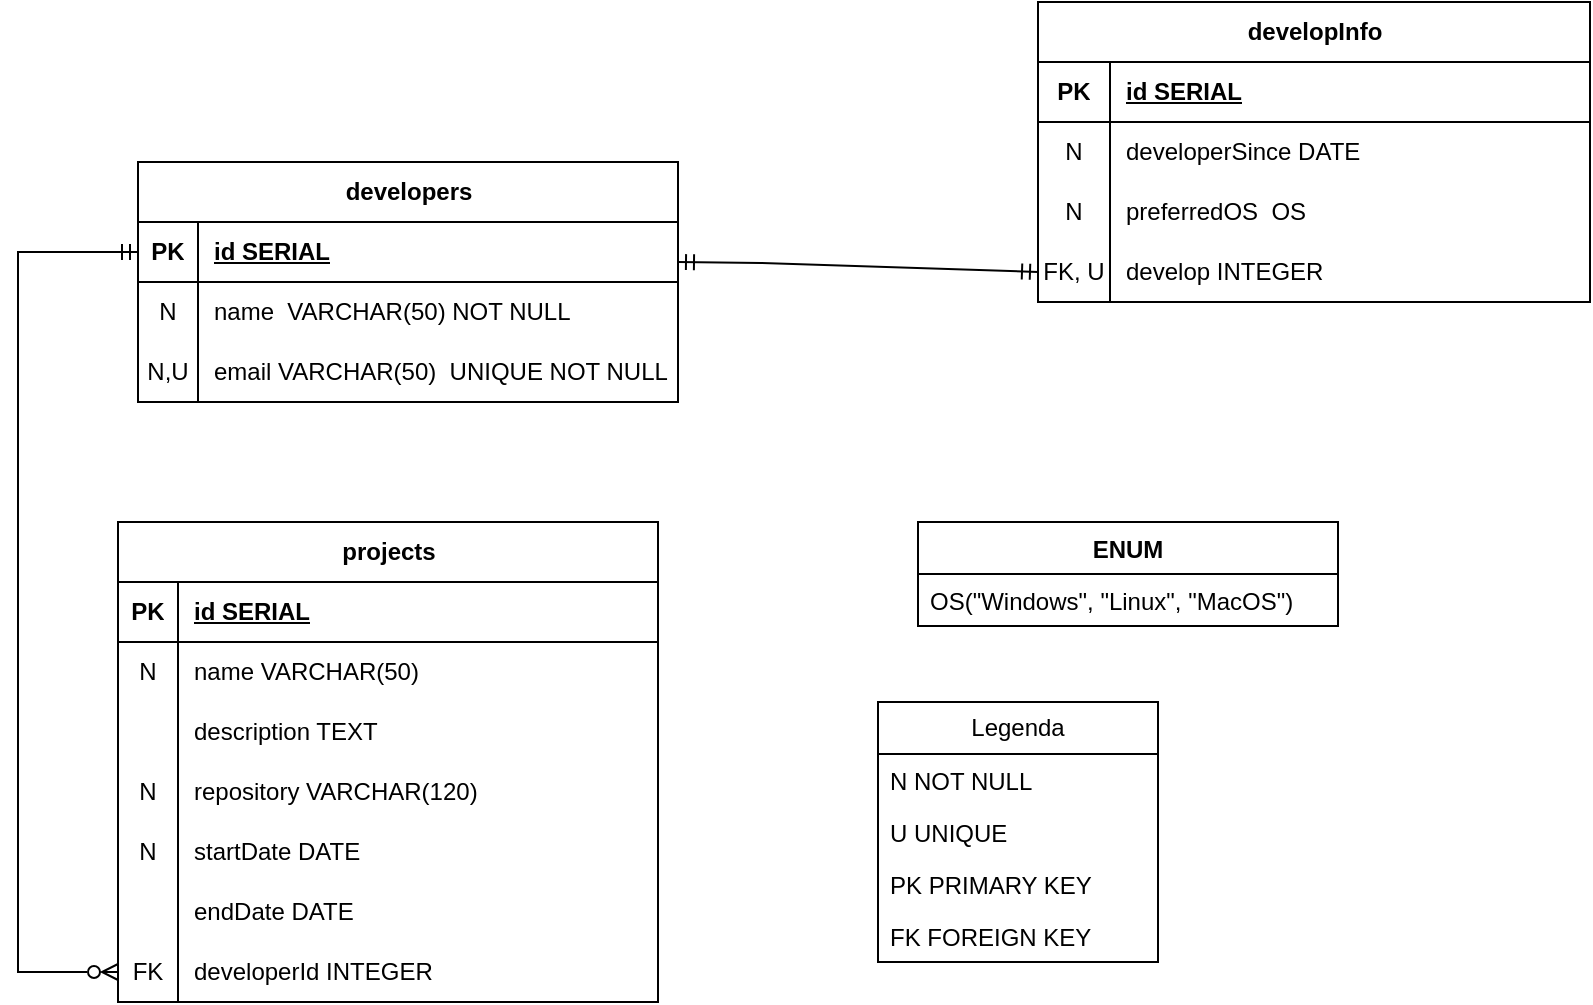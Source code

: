 <mxfile version="21.3.7" type="github">
  <diagram name="Página-1" id="qRXzVIsyfA_riDhHCWzU">
    <mxGraphModel dx="1408" dy="756" grid="1" gridSize="10" guides="1" tooltips="1" connect="1" arrows="1" fold="1" page="1" pageScale="1" pageWidth="827" pageHeight="1169" math="0" shadow="0">
      <root>
        <mxCell id="0" />
        <mxCell id="1" parent="0" />
        <mxCell id="hGeNGTA0IzrJumIQv7Sc-45" style="edgeStyle=none;rounded=0;orthogonalLoop=1;jettySize=auto;html=1;startArrow=ERmandOne;startFill=0;endArrow=ERmandOne;endFill=0;exitX=1;exitY=0.667;exitDx=0;exitDy=0;entryX=0;entryY=0.5;entryDx=0;entryDy=0;exitPerimeter=0;" edge="1" parent="1" source="hGeNGTA0IzrJumIQv7Sc-74" target="hGeNGTA0IzrJumIQv7Sc-57">
          <mxGeometry relative="1" as="geometry">
            <mxPoint x="510" y="230" as="targetPoint" />
            <mxPoint x="300" y="230" as="sourcePoint" />
            <Array as="points">
              <mxPoint x="401.5" y="230.5" />
            </Array>
          </mxGeometry>
        </mxCell>
        <mxCell id="hGeNGTA0IzrJumIQv7Sc-47" value="developInfo" style="shape=table;startSize=30;container=1;collapsible=1;childLayout=tableLayout;fixedRows=1;rowLines=0;fontStyle=1;align=center;resizeLast=1;html=1;" vertex="1" parent="1">
          <mxGeometry x="540" y="100" width="276" height="150" as="geometry" />
        </mxCell>
        <mxCell id="hGeNGTA0IzrJumIQv7Sc-48" value="" style="shape=tableRow;horizontal=0;startSize=0;swimlaneHead=0;swimlaneBody=0;fillColor=none;collapsible=0;dropTarget=0;points=[[0,0.5],[1,0.5]];portConstraint=eastwest;top=0;left=0;right=0;bottom=1;" vertex="1" parent="hGeNGTA0IzrJumIQv7Sc-47">
          <mxGeometry y="30" width="276" height="30" as="geometry" />
        </mxCell>
        <mxCell id="hGeNGTA0IzrJumIQv7Sc-49" value="PK" style="shape=partialRectangle;connectable=0;fillColor=none;top=0;left=0;bottom=0;right=0;fontStyle=1;overflow=hidden;whiteSpace=wrap;html=1;" vertex="1" parent="hGeNGTA0IzrJumIQv7Sc-48">
          <mxGeometry width="36" height="30" as="geometry">
            <mxRectangle width="36" height="30" as="alternateBounds" />
          </mxGeometry>
        </mxCell>
        <mxCell id="hGeNGTA0IzrJumIQv7Sc-50" value="id SERIAL" style="shape=partialRectangle;connectable=0;fillColor=none;top=0;left=0;bottom=0;right=0;align=left;spacingLeft=6;fontStyle=5;overflow=hidden;whiteSpace=wrap;html=1;" vertex="1" parent="hGeNGTA0IzrJumIQv7Sc-48">
          <mxGeometry x="36" width="240" height="30" as="geometry">
            <mxRectangle width="240" height="30" as="alternateBounds" />
          </mxGeometry>
        </mxCell>
        <mxCell id="hGeNGTA0IzrJumIQv7Sc-51" value="" style="shape=tableRow;horizontal=0;startSize=0;swimlaneHead=0;swimlaneBody=0;fillColor=none;collapsible=0;dropTarget=0;points=[[0,0.5],[1,0.5]];portConstraint=eastwest;top=0;left=0;right=0;bottom=0;" vertex="1" parent="hGeNGTA0IzrJumIQv7Sc-47">
          <mxGeometry y="60" width="276" height="30" as="geometry" />
        </mxCell>
        <mxCell id="hGeNGTA0IzrJumIQv7Sc-52" value="N" style="shape=partialRectangle;connectable=0;fillColor=none;top=0;left=0;bottom=0;right=0;editable=1;overflow=hidden;whiteSpace=wrap;html=1;" vertex="1" parent="hGeNGTA0IzrJumIQv7Sc-51">
          <mxGeometry width="36" height="30" as="geometry">
            <mxRectangle width="36" height="30" as="alternateBounds" />
          </mxGeometry>
        </mxCell>
        <mxCell id="hGeNGTA0IzrJumIQv7Sc-53" value="developerSince DATE&amp;nbsp;" style="shape=partialRectangle;connectable=0;fillColor=none;top=0;left=0;bottom=0;right=0;align=left;spacingLeft=6;overflow=hidden;whiteSpace=wrap;html=1;" vertex="1" parent="hGeNGTA0IzrJumIQv7Sc-51">
          <mxGeometry x="36" width="240" height="30" as="geometry">
            <mxRectangle width="240" height="30" as="alternateBounds" />
          </mxGeometry>
        </mxCell>
        <mxCell id="hGeNGTA0IzrJumIQv7Sc-54" value="" style="shape=tableRow;horizontal=0;startSize=0;swimlaneHead=0;swimlaneBody=0;fillColor=none;collapsible=0;dropTarget=0;points=[[0,0.5],[1,0.5]];portConstraint=eastwest;top=0;left=0;right=0;bottom=0;" vertex="1" parent="hGeNGTA0IzrJumIQv7Sc-47">
          <mxGeometry y="90" width="276" height="30" as="geometry" />
        </mxCell>
        <mxCell id="hGeNGTA0IzrJumIQv7Sc-55" value="N" style="shape=partialRectangle;connectable=0;fillColor=none;top=0;left=0;bottom=0;right=0;editable=1;overflow=hidden;whiteSpace=wrap;html=1;" vertex="1" parent="hGeNGTA0IzrJumIQv7Sc-54">
          <mxGeometry width="36" height="30" as="geometry">
            <mxRectangle width="36" height="30" as="alternateBounds" />
          </mxGeometry>
        </mxCell>
        <mxCell id="hGeNGTA0IzrJumIQv7Sc-56" value="preferredOS&amp;nbsp; OS&amp;nbsp;" style="shape=partialRectangle;connectable=0;fillColor=none;top=0;left=0;bottom=0;right=0;align=left;spacingLeft=6;overflow=hidden;whiteSpace=wrap;html=1;" vertex="1" parent="hGeNGTA0IzrJumIQv7Sc-54">
          <mxGeometry x="36" width="240" height="30" as="geometry">
            <mxRectangle width="240" height="30" as="alternateBounds" />
          </mxGeometry>
        </mxCell>
        <mxCell id="hGeNGTA0IzrJumIQv7Sc-57" value="" style="shape=tableRow;horizontal=0;startSize=0;swimlaneHead=0;swimlaneBody=0;fillColor=none;collapsible=0;dropTarget=0;points=[[0,0.5],[1,0.5]];portConstraint=eastwest;top=0;left=0;right=0;bottom=0;" vertex="1" parent="hGeNGTA0IzrJumIQv7Sc-47">
          <mxGeometry y="120" width="276" height="30" as="geometry" />
        </mxCell>
        <mxCell id="hGeNGTA0IzrJumIQv7Sc-58" value="FK, U" style="shape=partialRectangle;connectable=0;fillColor=none;top=0;left=0;bottom=0;right=0;editable=1;overflow=hidden;whiteSpace=wrap;html=1;" vertex="1" parent="hGeNGTA0IzrJumIQv7Sc-57">
          <mxGeometry width="36" height="30" as="geometry">
            <mxRectangle width="36" height="30" as="alternateBounds" />
          </mxGeometry>
        </mxCell>
        <mxCell id="hGeNGTA0IzrJumIQv7Sc-59" value="develop INTEGER&amp;nbsp;" style="shape=partialRectangle;connectable=0;fillColor=none;top=0;left=0;bottom=0;right=0;align=left;spacingLeft=6;overflow=hidden;whiteSpace=wrap;html=1;" vertex="1" parent="hGeNGTA0IzrJumIQv7Sc-57">
          <mxGeometry x="36" width="240" height="30" as="geometry">
            <mxRectangle width="240" height="30" as="alternateBounds" />
          </mxGeometry>
        </mxCell>
        <mxCell id="hGeNGTA0IzrJumIQv7Sc-60" value="projects" style="shape=table;startSize=30;container=1;collapsible=1;childLayout=tableLayout;fixedRows=1;rowLines=0;fontStyle=1;align=center;resizeLast=1;html=1;" vertex="1" parent="1">
          <mxGeometry x="80" y="360" width="270" height="240" as="geometry" />
        </mxCell>
        <mxCell id="hGeNGTA0IzrJumIQv7Sc-61" value="" style="shape=tableRow;horizontal=0;startSize=0;swimlaneHead=0;swimlaneBody=0;fillColor=none;collapsible=0;dropTarget=0;points=[[0,0.5],[1,0.5]];portConstraint=eastwest;top=0;left=0;right=0;bottom=1;" vertex="1" parent="hGeNGTA0IzrJumIQv7Sc-60">
          <mxGeometry y="30" width="270" height="30" as="geometry" />
        </mxCell>
        <mxCell id="hGeNGTA0IzrJumIQv7Sc-62" value="PK" style="shape=partialRectangle;connectable=0;fillColor=none;top=0;left=0;bottom=0;right=0;fontStyle=1;overflow=hidden;whiteSpace=wrap;html=1;" vertex="1" parent="hGeNGTA0IzrJumIQv7Sc-61">
          <mxGeometry width="30" height="30" as="geometry">
            <mxRectangle width="30" height="30" as="alternateBounds" />
          </mxGeometry>
        </mxCell>
        <mxCell id="hGeNGTA0IzrJumIQv7Sc-63" value="id SERIAL" style="shape=partialRectangle;connectable=0;fillColor=none;top=0;left=0;bottom=0;right=0;align=left;spacingLeft=6;fontStyle=5;overflow=hidden;whiteSpace=wrap;html=1;" vertex="1" parent="hGeNGTA0IzrJumIQv7Sc-61">
          <mxGeometry x="30" width="240" height="30" as="geometry">
            <mxRectangle width="240" height="30" as="alternateBounds" />
          </mxGeometry>
        </mxCell>
        <mxCell id="hGeNGTA0IzrJumIQv7Sc-64" value="" style="shape=tableRow;horizontal=0;startSize=0;swimlaneHead=0;swimlaneBody=0;fillColor=none;collapsible=0;dropTarget=0;points=[[0,0.5],[1,0.5]];portConstraint=eastwest;top=0;left=0;right=0;bottom=0;" vertex="1" parent="hGeNGTA0IzrJumIQv7Sc-60">
          <mxGeometry y="60" width="270" height="30" as="geometry" />
        </mxCell>
        <mxCell id="hGeNGTA0IzrJumIQv7Sc-65" value="N" style="shape=partialRectangle;connectable=0;fillColor=none;top=0;left=0;bottom=0;right=0;editable=1;overflow=hidden;whiteSpace=wrap;html=1;" vertex="1" parent="hGeNGTA0IzrJumIQv7Sc-64">
          <mxGeometry width="30" height="30" as="geometry">
            <mxRectangle width="30" height="30" as="alternateBounds" />
          </mxGeometry>
        </mxCell>
        <mxCell id="hGeNGTA0IzrJumIQv7Sc-66" value="name VARCHAR(50)&amp;nbsp;" style="shape=partialRectangle;connectable=0;fillColor=none;top=0;left=0;bottom=0;right=0;align=left;spacingLeft=6;overflow=hidden;whiteSpace=wrap;html=1;" vertex="1" parent="hGeNGTA0IzrJumIQv7Sc-64">
          <mxGeometry x="30" width="240" height="30" as="geometry">
            <mxRectangle width="240" height="30" as="alternateBounds" />
          </mxGeometry>
        </mxCell>
        <mxCell id="hGeNGTA0IzrJumIQv7Sc-67" value="" style="shape=tableRow;horizontal=0;startSize=0;swimlaneHead=0;swimlaneBody=0;fillColor=none;collapsible=0;dropTarget=0;points=[[0,0.5],[1,0.5]];portConstraint=eastwest;top=0;left=0;right=0;bottom=0;" vertex="1" parent="hGeNGTA0IzrJumIQv7Sc-60">
          <mxGeometry y="90" width="270" height="30" as="geometry" />
        </mxCell>
        <mxCell id="hGeNGTA0IzrJumIQv7Sc-68" value="" style="shape=partialRectangle;connectable=0;fillColor=none;top=0;left=0;bottom=0;right=0;editable=1;overflow=hidden;whiteSpace=wrap;html=1;" vertex="1" parent="hGeNGTA0IzrJumIQv7Sc-67">
          <mxGeometry width="30" height="30" as="geometry">
            <mxRectangle width="30" height="30" as="alternateBounds" />
          </mxGeometry>
        </mxCell>
        <mxCell id="hGeNGTA0IzrJumIQv7Sc-69" value="description TEXT" style="shape=partialRectangle;connectable=0;fillColor=none;top=0;left=0;bottom=0;right=0;align=left;spacingLeft=6;overflow=hidden;whiteSpace=wrap;html=1;" vertex="1" parent="hGeNGTA0IzrJumIQv7Sc-67">
          <mxGeometry x="30" width="240" height="30" as="geometry">
            <mxRectangle width="240" height="30" as="alternateBounds" />
          </mxGeometry>
        </mxCell>
        <mxCell id="hGeNGTA0IzrJumIQv7Sc-70" value="" style="shape=tableRow;horizontal=0;startSize=0;swimlaneHead=0;swimlaneBody=0;fillColor=none;collapsible=0;dropTarget=0;points=[[0,0.5],[1,0.5]];portConstraint=eastwest;top=0;left=0;right=0;bottom=0;" vertex="1" parent="hGeNGTA0IzrJumIQv7Sc-60">
          <mxGeometry y="120" width="270" height="30" as="geometry" />
        </mxCell>
        <mxCell id="hGeNGTA0IzrJumIQv7Sc-71" value="N" style="shape=partialRectangle;connectable=0;fillColor=none;top=0;left=0;bottom=0;right=0;editable=1;overflow=hidden;whiteSpace=wrap;html=1;" vertex="1" parent="hGeNGTA0IzrJumIQv7Sc-70">
          <mxGeometry width="30" height="30" as="geometry">
            <mxRectangle width="30" height="30" as="alternateBounds" />
          </mxGeometry>
        </mxCell>
        <mxCell id="hGeNGTA0IzrJumIQv7Sc-72" value="repository VARCHAR(120)&amp;nbsp;" style="shape=partialRectangle;connectable=0;fillColor=none;top=0;left=0;bottom=0;right=0;align=left;spacingLeft=6;overflow=hidden;whiteSpace=wrap;html=1;" vertex="1" parent="hGeNGTA0IzrJumIQv7Sc-70">
          <mxGeometry x="30" width="240" height="30" as="geometry">
            <mxRectangle width="240" height="30" as="alternateBounds" />
          </mxGeometry>
        </mxCell>
        <mxCell id="hGeNGTA0IzrJumIQv7Sc-86" style="shape=tableRow;horizontal=0;startSize=0;swimlaneHead=0;swimlaneBody=0;fillColor=none;collapsible=0;dropTarget=0;points=[[0,0.5],[1,0.5]];portConstraint=eastwest;top=0;left=0;right=0;bottom=0;" vertex="1" parent="hGeNGTA0IzrJumIQv7Sc-60">
          <mxGeometry y="150" width="270" height="30" as="geometry" />
        </mxCell>
        <mxCell id="hGeNGTA0IzrJumIQv7Sc-87" value="N" style="shape=partialRectangle;connectable=0;fillColor=none;top=0;left=0;bottom=0;right=0;editable=1;overflow=hidden;whiteSpace=wrap;html=1;" vertex="1" parent="hGeNGTA0IzrJumIQv7Sc-86">
          <mxGeometry width="30" height="30" as="geometry">
            <mxRectangle width="30" height="30" as="alternateBounds" />
          </mxGeometry>
        </mxCell>
        <mxCell id="hGeNGTA0IzrJumIQv7Sc-88" value="startDate DATE&amp;nbsp;" style="shape=partialRectangle;connectable=0;fillColor=none;top=0;left=0;bottom=0;right=0;align=left;spacingLeft=6;overflow=hidden;whiteSpace=wrap;html=1;" vertex="1" parent="hGeNGTA0IzrJumIQv7Sc-86">
          <mxGeometry x="30" width="240" height="30" as="geometry">
            <mxRectangle width="240" height="30" as="alternateBounds" />
          </mxGeometry>
        </mxCell>
        <mxCell id="hGeNGTA0IzrJumIQv7Sc-89" style="shape=tableRow;horizontal=0;startSize=0;swimlaneHead=0;swimlaneBody=0;fillColor=none;collapsible=0;dropTarget=0;points=[[0,0.5],[1,0.5]];portConstraint=eastwest;top=0;left=0;right=0;bottom=0;" vertex="1" parent="hGeNGTA0IzrJumIQv7Sc-60">
          <mxGeometry y="180" width="270" height="30" as="geometry" />
        </mxCell>
        <mxCell id="hGeNGTA0IzrJumIQv7Sc-90" style="shape=partialRectangle;connectable=0;fillColor=none;top=0;left=0;bottom=0;right=0;editable=1;overflow=hidden;whiteSpace=wrap;html=1;" vertex="1" parent="hGeNGTA0IzrJumIQv7Sc-89">
          <mxGeometry width="30" height="30" as="geometry">
            <mxRectangle width="30" height="30" as="alternateBounds" />
          </mxGeometry>
        </mxCell>
        <mxCell id="hGeNGTA0IzrJumIQv7Sc-91" value="endDate DATE" style="shape=partialRectangle;connectable=0;fillColor=none;top=0;left=0;bottom=0;right=0;align=left;spacingLeft=6;overflow=hidden;whiteSpace=wrap;html=1;" vertex="1" parent="hGeNGTA0IzrJumIQv7Sc-89">
          <mxGeometry x="30" width="240" height="30" as="geometry">
            <mxRectangle width="240" height="30" as="alternateBounds" />
          </mxGeometry>
        </mxCell>
        <mxCell id="hGeNGTA0IzrJumIQv7Sc-92" style="shape=tableRow;horizontal=0;startSize=0;swimlaneHead=0;swimlaneBody=0;fillColor=none;collapsible=0;dropTarget=0;points=[[0,0.5],[1,0.5]];portConstraint=eastwest;top=0;left=0;right=0;bottom=0;" vertex="1" parent="hGeNGTA0IzrJumIQv7Sc-60">
          <mxGeometry y="210" width="270" height="30" as="geometry" />
        </mxCell>
        <mxCell id="hGeNGTA0IzrJumIQv7Sc-93" value="FK" style="shape=partialRectangle;connectable=0;fillColor=none;top=0;left=0;bottom=0;right=0;editable=1;overflow=hidden;whiteSpace=wrap;html=1;" vertex="1" parent="hGeNGTA0IzrJumIQv7Sc-92">
          <mxGeometry width="30" height="30" as="geometry">
            <mxRectangle width="30" height="30" as="alternateBounds" />
          </mxGeometry>
        </mxCell>
        <mxCell id="hGeNGTA0IzrJumIQv7Sc-94" value="developerId INTEGER&amp;nbsp;" style="shape=partialRectangle;connectable=0;fillColor=none;top=0;left=0;bottom=0;right=0;align=left;spacingLeft=6;overflow=hidden;whiteSpace=wrap;html=1;" vertex="1" parent="hGeNGTA0IzrJumIQv7Sc-92">
          <mxGeometry x="30" width="240" height="30" as="geometry">
            <mxRectangle width="240" height="30" as="alternateBounds" />
          </mxGeometry>
        </mxCell>
        <mxCell id="hGeNGTA0IzrJumIQv7Sc-73" value="developers" style="shape=table;startSize=30;container=1;collapsible=1;childLayout=tableLayout;fixedRows=1;rowLines=0;fontStyle=1;align=center;resizeLast=1;html=1;" vertex="1" parent="1">
          <mxGeometry x="90" y="180" width="270" height="120" as="geometry" />
        </mxCell>
        <mxCell id="hGeNGTA0IzrJumIQv7Sc-74" value="" style="shape=tableRow;horizontal=0;startSize=0;swimlaneHead=0;swimlaneBody=0;fillColor=none;collapsible=0;dropTarget=0;points=[[0,0.5],[1,0.5]];portConstraint=eastwest;top=0;left=0;right=0;bottom=1;" vertex="1" parent="hGeNGTA0IzrJumIQv7Sc-73">
          <mxGeometry y="30" width="270" height="30" as="geometry" />
        </mxCell>
        <mxCell id="hGeNGTA0IzrJumIQv7Sc-75" value="PK" style="shape=partialRectangle;connectable=0;fillColor=none;top=0;left=0;bottom=0;right=0;fontStyle=1;overflow=hidden;whiteSpace=wrap;html=1;" vertex="1" parent="hGeNGTA0IzrJumIQv7Sc-74">
          <mxGeometry width="30" height="30" as="geometry">
            <mxRectangle width="30" height="30" as="alternateBounds" />
          </mxGeometry>
        </mxCell>
        <mxCell id="hGeNGTA0IzrJumIQv7Sc-76" value="id SERIAL" style="shape=partialRectangle;connectable=0;fillColor=none;top=0;left=0;bottom=0;right=0;align=left;spacingLeft=6;fontStyle=5;overflow=hidden;whiteSpace=wrap;html=1;" vertex="1" parent="hGeNGTA0IzrJumIQv7Sc-74">
          <mxGeometry x="30" width="240" height="30" as="geometry">
            <mxRectangle width="240" height="30" as="alternateBounds" />
          </mxGeometry>
        </mxCell>
        <mxCell id="hGeNGTA0IzrJumIQv7Sc-77" value="" style="shape=tableRow;horizontal=0;startSize=0;swimlaneHead=0;swimlaneBody=0;fillColor=none;collapsible=0;dropTarget=0;points=[[0,0.5],[1,0.5]];portConstraint=eastwest;top=0;left=0;right=0;bottom=0;" vertex="1" parent="hGeNGTA0IzrJumIQv7Sc-73">
          <mxGeometry y="60" width="270" height="30" as="geometry" />
        </mxCell>
        <mxCell id="hGeNGTA0IzrJumIQv7Sc-78" value="N" style="shape=partialRectangle;connectable=0;fillColor=none;top=0;left=0;bottom=0;right=0;editable=1;overflow=hidden;whiteSpace=wrap;html=1;" vertex="1" parent="hGeNGTA0IzrJumIQv7Sc-77">
          <mxGeometry width="30" height="30" as="geometry">
            <mxRectangle width="30" height="30" as="alternateBounds" />
          </mxGeometry>
        </mxCell>
        <mxCell id="hGeNGTA0IzrJumIQv7Sc-79" value="name&amp;nbsp; VARCHAR(50) NOT NULL" style="shape=partialRectangle;connectable=0;fillColor=none;top=0;left=0;bottom=0;right=0;align=left;spacingLeft=6;overflow=hidden;whiteSpace=wrap;html=1;" vertex="1" parent="hGeNGTA0IzrJumIQv7Sc-77">
          <mxGeometry x="30" width="240" height="30" as="geometry">
            <mxRectangle width="240" height="30" as="alternateBounds" />
          </mxGeometry>
        </mxCell>
        <mxCell id="hGeNGTA0IzrJumIQv7Sc-80" value="" style="shape=tableRow;horizontal=0;startSize=0;swimlaneHead=0;swimlaneBody=0;fillColor=none;collapsible=0;dropTarget=0;points=[[0,0.5],[1,0.5]];portConstraint=eastwest;top=0;left=0;right=0;bottom=0;" vertex="1" parent="hGeNGTA0IzrJumIQv7Sc-73">
          <mxGeometry y="90" width="270" height="30" as="geometry" />
        </mxCell>
        <mxCell id="hGeNGTA0IzrJumIQv7Sc-81" value="N,U" style="shape=partialRectangle;connectable=0;fillColor=none;top=0;left=0;bottom=0;right=0;editable=1;overflow=hidden;whiteSpace=wrap;html=1;" vertex="1" parent="hGeNGTA0IzrJumIQv7Sc-80">
          <mxGeometry width="30" height="30" as="geometry">
            <mxRectangle width="30" height="30" as="alternateBounds" />
          </mxGeometry>
        </mxCell>
        <mxCell id="hGeNGTA0IzrJumIQv7Sc-82" value="email VARCHAR(50)&amp;nbsp; UNIQUE NOT NULL" style="shape=partialRectangle;connectable=0;fillColor=none;top=0;left=0;bottom=0;right=0;align=left;spacingLeft=6;overflow=hidden;whiteSpace=wrap;html=1;" vertex="1" parent="hGeNGTA0IzrJumIQv7Sc-80">
          <mxGeometry x="30" width="240" height="30" as="geometry">
            <mxRectangle width="240" height="30" as="alternateBounds" />
          </mxGeometry>
        </mxCell>
        <mxCell id="hGeNGTA0IzrJumIQv7Sc-101" value="ENUM" style="swimlane;fontStyle=1;align=center;verticalAlign=top;childLayout=stackLayout;horizontal=1;startSize=26;horizontalStack=0;resizeParent=1;resizeParentMax=0;resizeLast=0;collapsible=1;marginBottom=0;whiteSpace=wrap;html=1;" vertex="1" parent="1">
          <mxGeometry x="480" y="360" width="210" height="52" as="geometry" />
        </mxCell>
        <mxCell id="hGeNGTA0IzrJumIQv7Sc-102" value="OS(&quot;Windows&quot;, &quot;Linux&quot;, &quot;MacOS&quot;)" style="text;strokeColor=none;fillColor=none;align=left;verticalAlign=top;spacingLeft=4;spacingRight=4;overflow=hidden;rotatable=0;points=[[0,0.5],[1,0.5]];portConstraint=eastwest;whiteSpace=wrap;html=1;" vertex="1" parent="hGeNGTA0IzrJumIQv7Sc-101">
          <mxGeometry y="26" width="210" height="26" as="geometry" />
        </mxCell>
        <mxCell id="hGeNGTA0IzrJumIQv7Sc-105" style="edgeStyle=orthogonalEdgeStyle;rounded=0;orthogonalLoop=1;jettySize=auto;html=1;exitX=0;exitY=0.5;exitDx=0;exitDy=0;entryX=0;entryY=0.5;entryDx=0;entryDy=0;startArrow=ERmandOne;startFill=0;endArrow=ERzeroToMany;endFill=0;" edge="1" parent="1" source="hGeNGTA0IzrJumIQv7Sc-74" target="hGeNGTA0IzrJumIQv7Sc-92">
          <mxGeometry relative="1" as="geometry">
            <mxPoint x="20" y="600" as="targetPoint" />
            <Array as="points">
              <mxPoint x="30" y="225" />
              <mxPoint x="30" y="585" />
            </Array>
          </mxGeometry>
        </mxCell>
        <mxCell id="hGeNGTA0IzrJumIQv7Sc-106" value="Legenda" style="swimlane;fontStyle=0;childLayout=stackLayout;horizontal=1;startSize=26;fillColor=none;horizontalStack=0;resizeParent=1;resizeParentMax=0;resizeLast=0;collapsible=1;marginBottom=0;whiteSpace=wrap;html=1;" vertex="1" parent="1">
          <mxGeometry x="460" y="450" width="140" height="130" as="geometry" />
        </mxCell>
        <mxCell id="hGeNGTA0IzrJumIQv7Sc-107" value="N NOT NULL" style="text;strokeColor=none;fillColor=none;align=left;verticalAlign=top;spacingLeft=4;spacingRight=4;overflow=hidden;rotatable=0;points=[[0,0.5],[1,0.5]];portConstraint=eastwest;whiteSpace=wrap;html=1;" vertex="1" parent="hGeNGTA0IzrJumIQv7Sc-106">
          <mxGeometry y="26" width="140" height="26" as="geometry" />
        </mxCell>
        <mxCell id="hGeNGTA0IzrJumIQv7Sc-108" value="U UNIQUE" style="text;strokeColor=none;fillColor=none;align=left;verticalAlign=top;spacingLeft=4;spacingRight=4;overflow=hidden;rotatable=0;points=[[0,0.5],[1,0.5]];portConstraint=eastwest;whiteSpace=wrap;html=1;" vertex="1" parent="hGeNGTA0IzrJumIQv7Sc-106">
          <mxGeometry y="52" width="140" height="26" as="geometry" />
        </mxCell>
        <mxCell id="hGeNGTA0IzrJumIQv7Sc-109" value="PK PRIMARY KEY" style="text;strokeColor=none;fillColor=none;align=left;verticalAlign=top;spacingLeft=4;spacingRight=4;overflow=hidden;rotatable=0;points=[[0,0.5],[1,0.5]];portConstraint=eastwest;whiteSpace=wrap;html=1;" vertex="1" parent="hGeNGTA0IzrJumIQv7Sc-106">
          <mxGeometry y="78" width="140" height="26" as="geometry" />
        </mxCell>
        <mxCell id="hGeNGTA0IzrJumIQv7Sc-110" value="FK FOREIGN KEY" style="text;strokeColor=none;fillColor=none;align=left;verticalAlign=top;spacingLeft=4;spacingRight=4;overflow=hidden;rotatable=0;points=[[0,0.5],[1,0.5]];portConstraint=eastwest;whiteSpace=wrap;html=1;" vertex="1" parent="hGeNGTA0IzrJumIQv7Sc-106">
          <mxGeometry y="104" width="140" height="26" as="geometry" />
        </mxCell>
      </root>
    </mxGraphModel>
  </diagram>
</mxfile>
